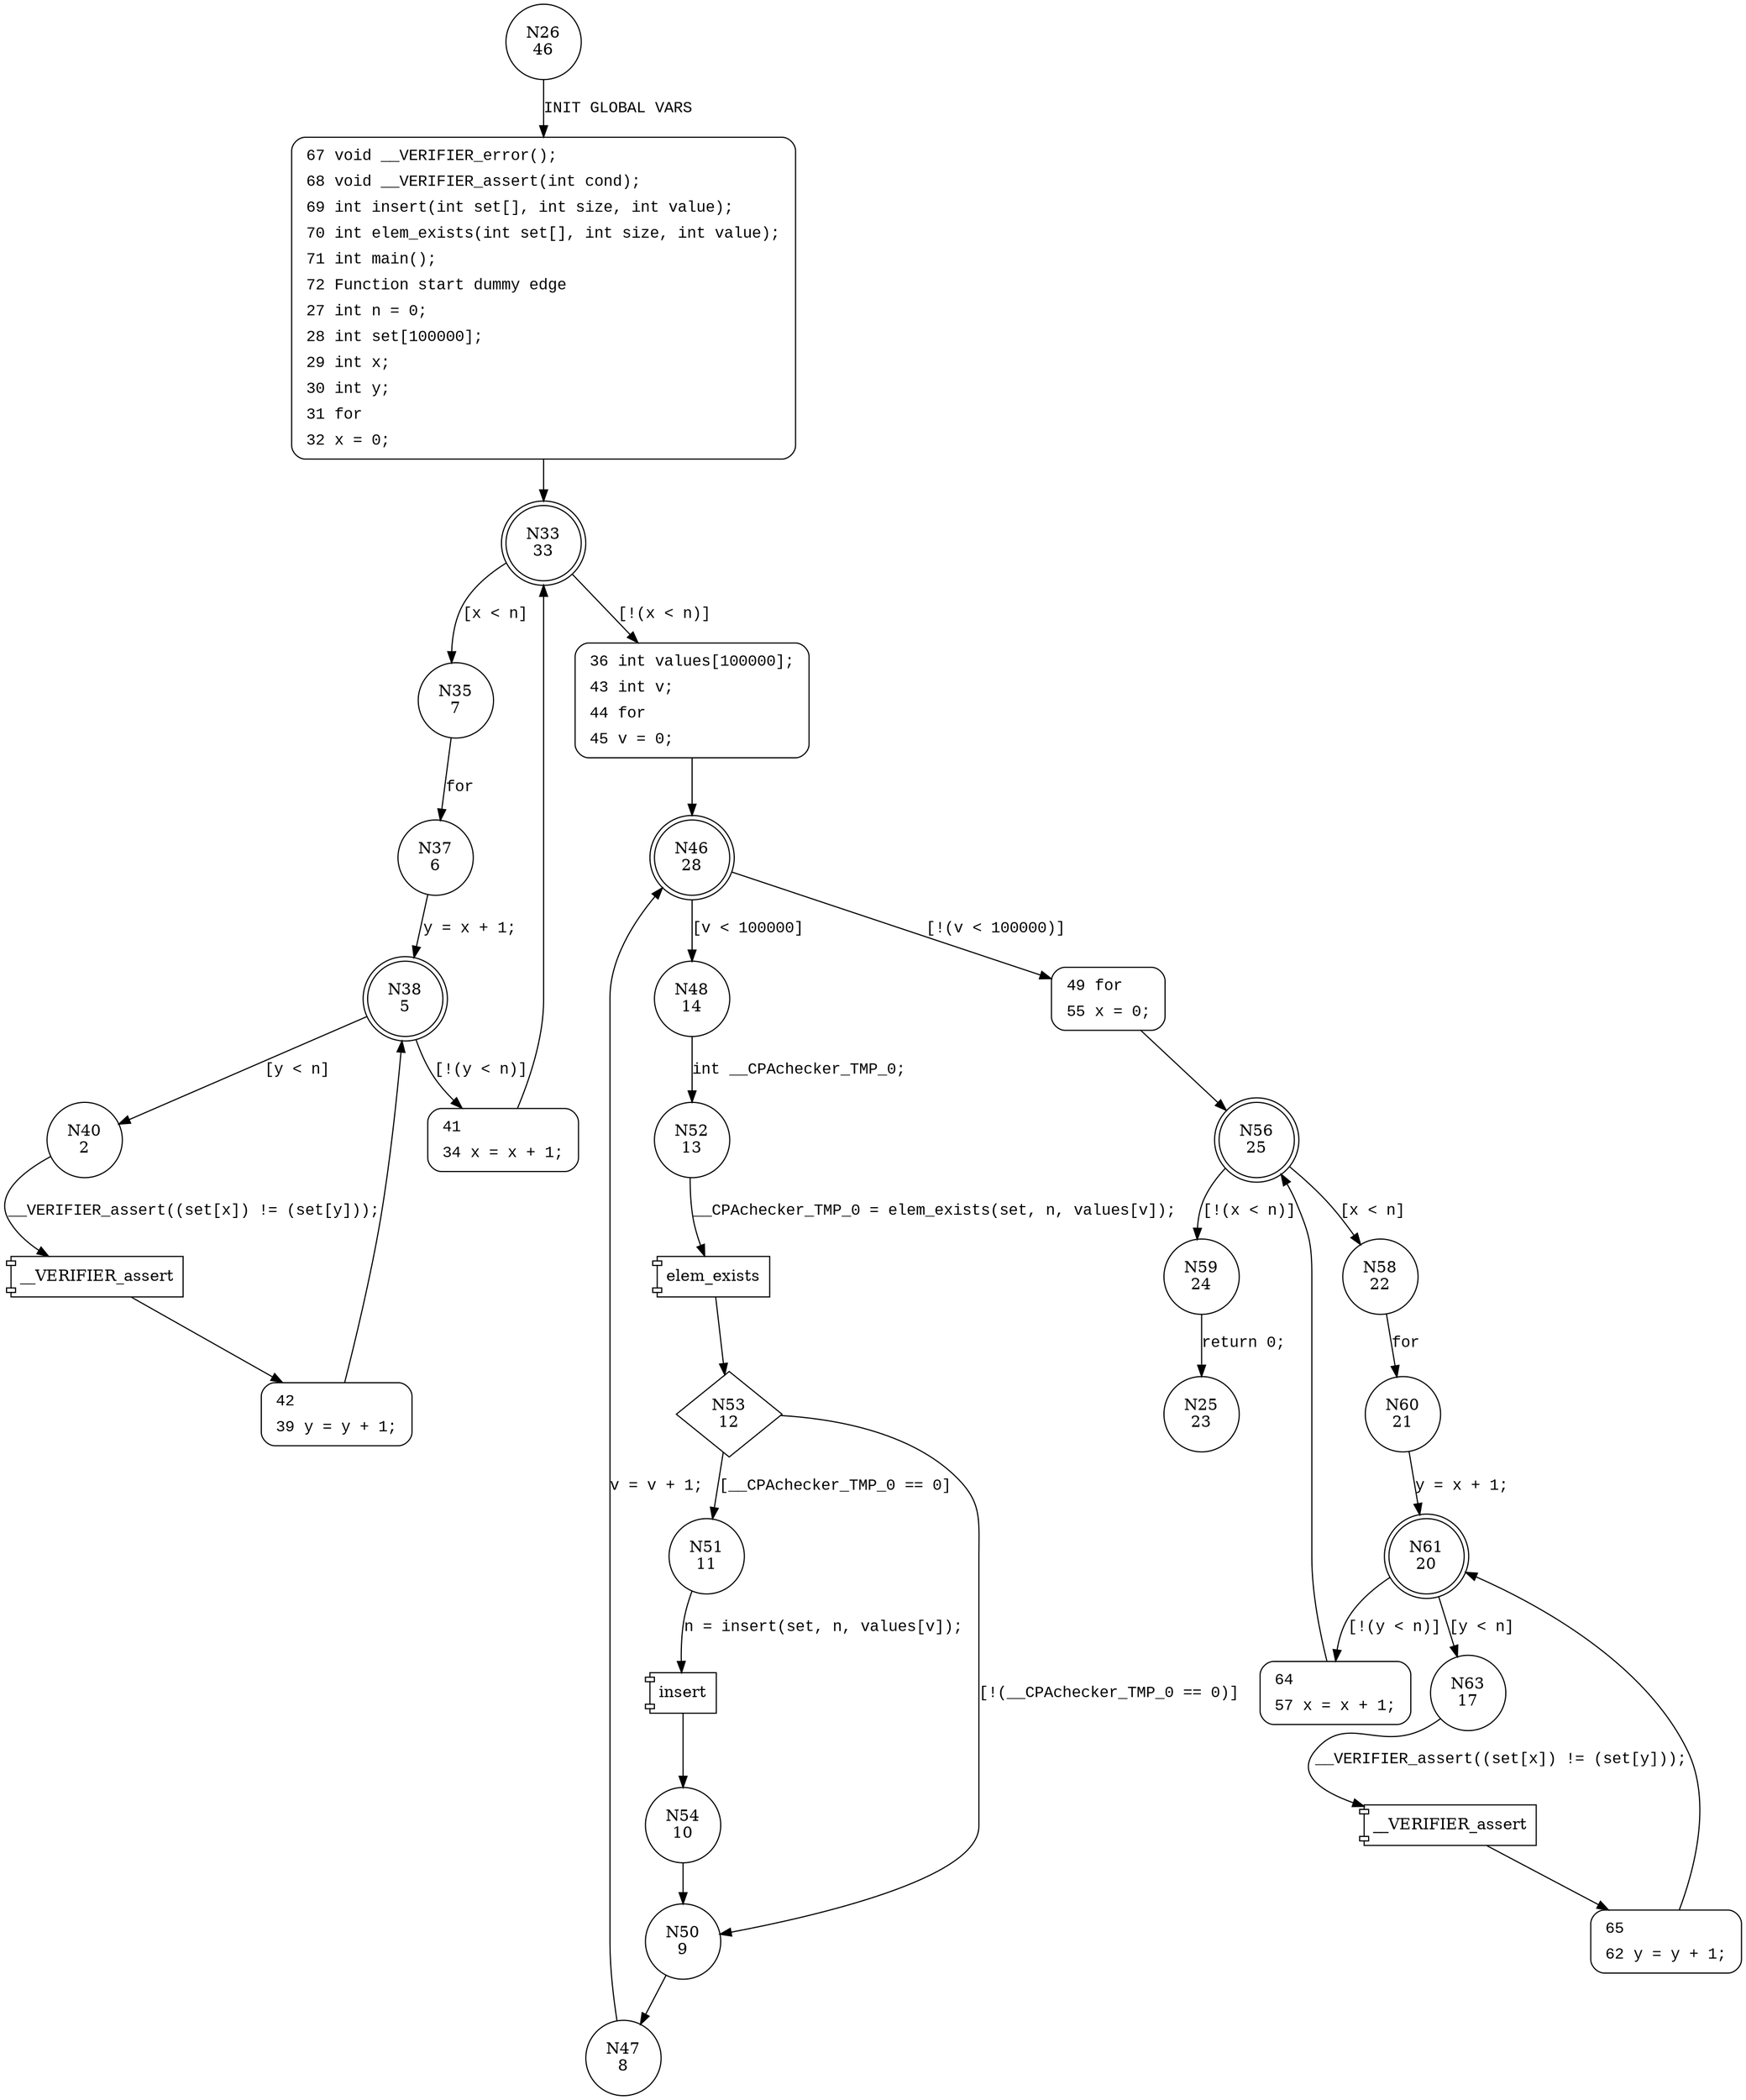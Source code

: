 digraph main {
26 [shape="circle" label="N26\n46"]
67 [shape="circle" label="N67\n45"]
33 [shape="doublecircle" label="N33\n33"]
35 [shape="circle" label="N35\n7"]
36 [shape="circle" label="N36\n32"]
46 [shape="doublecircle" label="N46\n28"]
48 [shape="circle" label="N48\n14"]
49 [shape="circle" label="N49\n27"]
56 [shape="doublecircle" label="N56\n25"]
58 [shape="circle" label="N58\n22"]
59 [shape="circle" label="N59\n24"]
60 [shape="circle" label="N60\n21"]
61 [shape="doublecircle" label="N61\n20"]
63 [shape="circle" label="N63\n17"]
64 [shape="circle" label="N64\n19"]
65 [shape="circle" label="N65\n16"]
52 [shape="circle" label="N52\n13"]
53 [shape="diamond" label="N53\n12"]
51 [shape="circle" label="N51\n11"]
50 [shape="circle" label="N50\n9"]
47 [shape="circle" label="N47\n8"]
54 [shape="circle" label="N54\n10"]
37 [shape="circle" label="N37\n6"]
38 [shape="doublecircle" label="N38\n5"]
40 [shape="circle" label="N40\n2"]
41 [shape="circle" label="N41\n4"]
42 [shape="circle" label="N42\n1"]
25 [shape="circle" label="N25\n23"]
67 [style="filled,bold" penwidth="1" fillcolor="white" fontname="Courier New" shape="Mrecord" label=<<table border="0" cellborder="0" cellpadding="3" bgcolor="white"><tr><td align="right">67</td><td align="left">void __VERIFIER_error();</td></tr><tr><td align="right">68</td><td align="left">void __VERIFIER_assert(int cond);</td></tr><tr><td align="right">69</td><td align="left">int insert(int set[], int size, int value);</td></tr><tr><td align="right">70</td><td align="left">int elem_exists(int set[], int size, int value);</td></tr><tr><td align="right">71</td><td align="left">int main();</td></tr><tr><td align="right">72</td><td align="left">Function start dummy edge</td></tr><tr><td align="right">27</td><td align="left">int n = 0;</td></tr><tr><td align="right">28</td><td align="left">int set[100000];</td></tr><tr><td align="right">29</td><td align="left">int x;</td></tr><tr><td align="right">30</td><td align="left">int y;</td></tr><tr><td align="right">31</td><td align="left">for</td></tr><tr><td align="right">32</td><td align="left">x = 0;</td></tr></table>>]
67 -> 33[label=""]
36 [style="filled,bold" penwidth="1" fillcolor="white" fontname="Courier New" shape="Mrecord" label=<<table border="0" cellborder="0" cellpadding="3" bgcolor="white"><tr><td align="right">36</td><td align="left">int values[100000];</td></tr><tr><td align="right">43</td><td align="left">int v;</td></tr><tr><td align="right">44</td><td align="left">for</td></tr><tr><td align="right">45</td><td align="left">v = 0;</td></tr></table>>]
36 -> 46[label=""]
49 [style="filled,bold" penwidth="1" fillcolor="white" fontname="Courier New" shape="Mrecord" label=<<table border="0" cellborder="0" cellpadding="3" bgcolor="white"><tr><td align="right">49</td><td align="left">for</td></tr><tr><td align="right">55</td><td align="left">x = 0;</td></tr></table>>]
49 -> 56[label=""]
64 [style="filled,bold" penwidth="1" fillcolor="white" fontname="Courier New" shape="Mrecord" label=<<table border="0" cellborder="0" cellpadding="3" bgcolor="white"><tr><td align="right">64</td><td align="left"></td></tr><tr><td align="right">57</td><td align="left">x = x + 1;</td></tr></table>>]
64 -> 56[label=""]
65 [style="filled,bold" penwidth="1" fillcolor="white" fontname="Courier New" shape="Mrecord" label=<<table border="0" cellborder="0" cellpadding="3" bgcolor="white"><tr><td align="right">65</td><td align="left"></td></tr><tr><td align="right">62</td><td align="left">y = y + 1;</td></tr></table>>]
65 -> 61[label=""]
41 [style="filled,bold" penwidth="1" fillcolor="white" fontname="Courier New" shape="Mrecord" label=<<table border="0" cellborder="0" cellpadding="3" bgcolor="white"><tr><td align="right">41</td><td align="left"></td></tr><tr><td align="right">34</td><td align="left">x = x + 1;</td></tr></table>>]
41 -> 33[label=""]
42 [style="filled,bold" penwidth="1" fillcolor="white" fontname="Courier New" shape="Mrecord" label=<<table border="0" cellborder="0" cellpadding="3" bgcolor="white"><tr><td align="right">42</td><td align="left"></td></tr><tr><td align="right">39</td><td align="left">y = y + 1;</td></tr></table>>]
42 -> 38[label=""]
26 -> 67 [label="INIT GLOBAL VARS" fontname="Courier New"]
33 -> 35 [label="[x < n]" fontname="Courier New"]
33 -> 36 [label="[!(x < n)]" fontname="Courier New"]
46 -> 48 [label="[v < 100000]" fontname="Courier New"]
46 -> 49 [label="[!(v < 100000)]" fontname="Courier New"]
56 -> 58 [label="[x < n]" fontname="Courier New"]
56 -> 59 [label="[!(x < n)]" fontname="Courier New"]
58 -> 60 [label="for" fontname="Courier New"]
61 -> 63 [label="[y < n]" fontname="Courier New"]
61 -> 64 [label="[!(y < n)]" fontname="Courier New"]
100001 [shape="component" label="__VERIFIER_assert"]
63 -> 100001 [label="__VERIFIER_assert((set[x]) != (set[y]));" fontname="Courier New"]
100001 -> 65 [label="" fontname="Courier New"]
48 -> 52 [label="int __CPAchecker_TMP_0;" fontname="Courier New"]
100002 [shape="component" label="elem_exists"]
52 -> 100002 [label="__CPAchecker_TMP_0 = elem_exists(set, n, values[v]);" fontname="Courier New"]
100002 -> 53 [label="" fontname="Courier New"]
53 -> 51 [label="[__CPAchecker_TMP_0 == 0]" fontname="Courier New"]
53 -> 50 [label="[!(__CPAchecker_TMP_0 == 0)]" fontname="Courier New"]
50 -> 47 [label="" fontname="Courier New"]
100003 [shape="component" label="insert"]
51 -> 100003 [label="n = insert(set, n, values[v]);" fontname="Courier New"]
100003 -> 54 [label="" fontname="Courier New"]
35 -> 37 [label="for" fontname="Courier New"]
38 -> 40 [label="[y < n]" fontname="Courier New"]
38 -> 41 [label="[!(y < n)]" fontname="Courier New"]
100004 [shape="component" label="__VERIFIER_assert"]
40 -> 100004 [label="__VERIFIER_assert((set[x]) != (set[y]));" fontname="Courier New"]
100004 -> 42 [label="" fontname="Courier New"]
59 -> 25 [label="return 0;" fontname="Courier New"]
60 -> 61 [label="y = x + 1;" fontname="Courier New"]
47 -> 46 [label="v = v + 1;" fontname="Courier New"]
54 -> 50 [label="" fontname="Courier New"]
37 -> 38 [label="y = x + 1;" fontname="Courier New"]
}